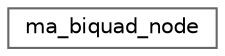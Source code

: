 digraph "Graphical Class Hierarchy"
{
 // LATEX_PDF_SIZE
  bgcolor="transparent";
  edge [fontname=Helvetica,fontsize=10,labelfontname=Helvetica,labelfontsize=10];
  node [fontname=Helvetica,fontsize=10,shape=box,height=0.2,width=0.4];
  rankdir="LR";
  Node0 [id="Node000000",label="ma_biquad_node",height=0.2,width=0.4,color="grey40", fillcolor="white", style="filled",URL="$structma__biquad__node.html",tooltip=" "];
}
